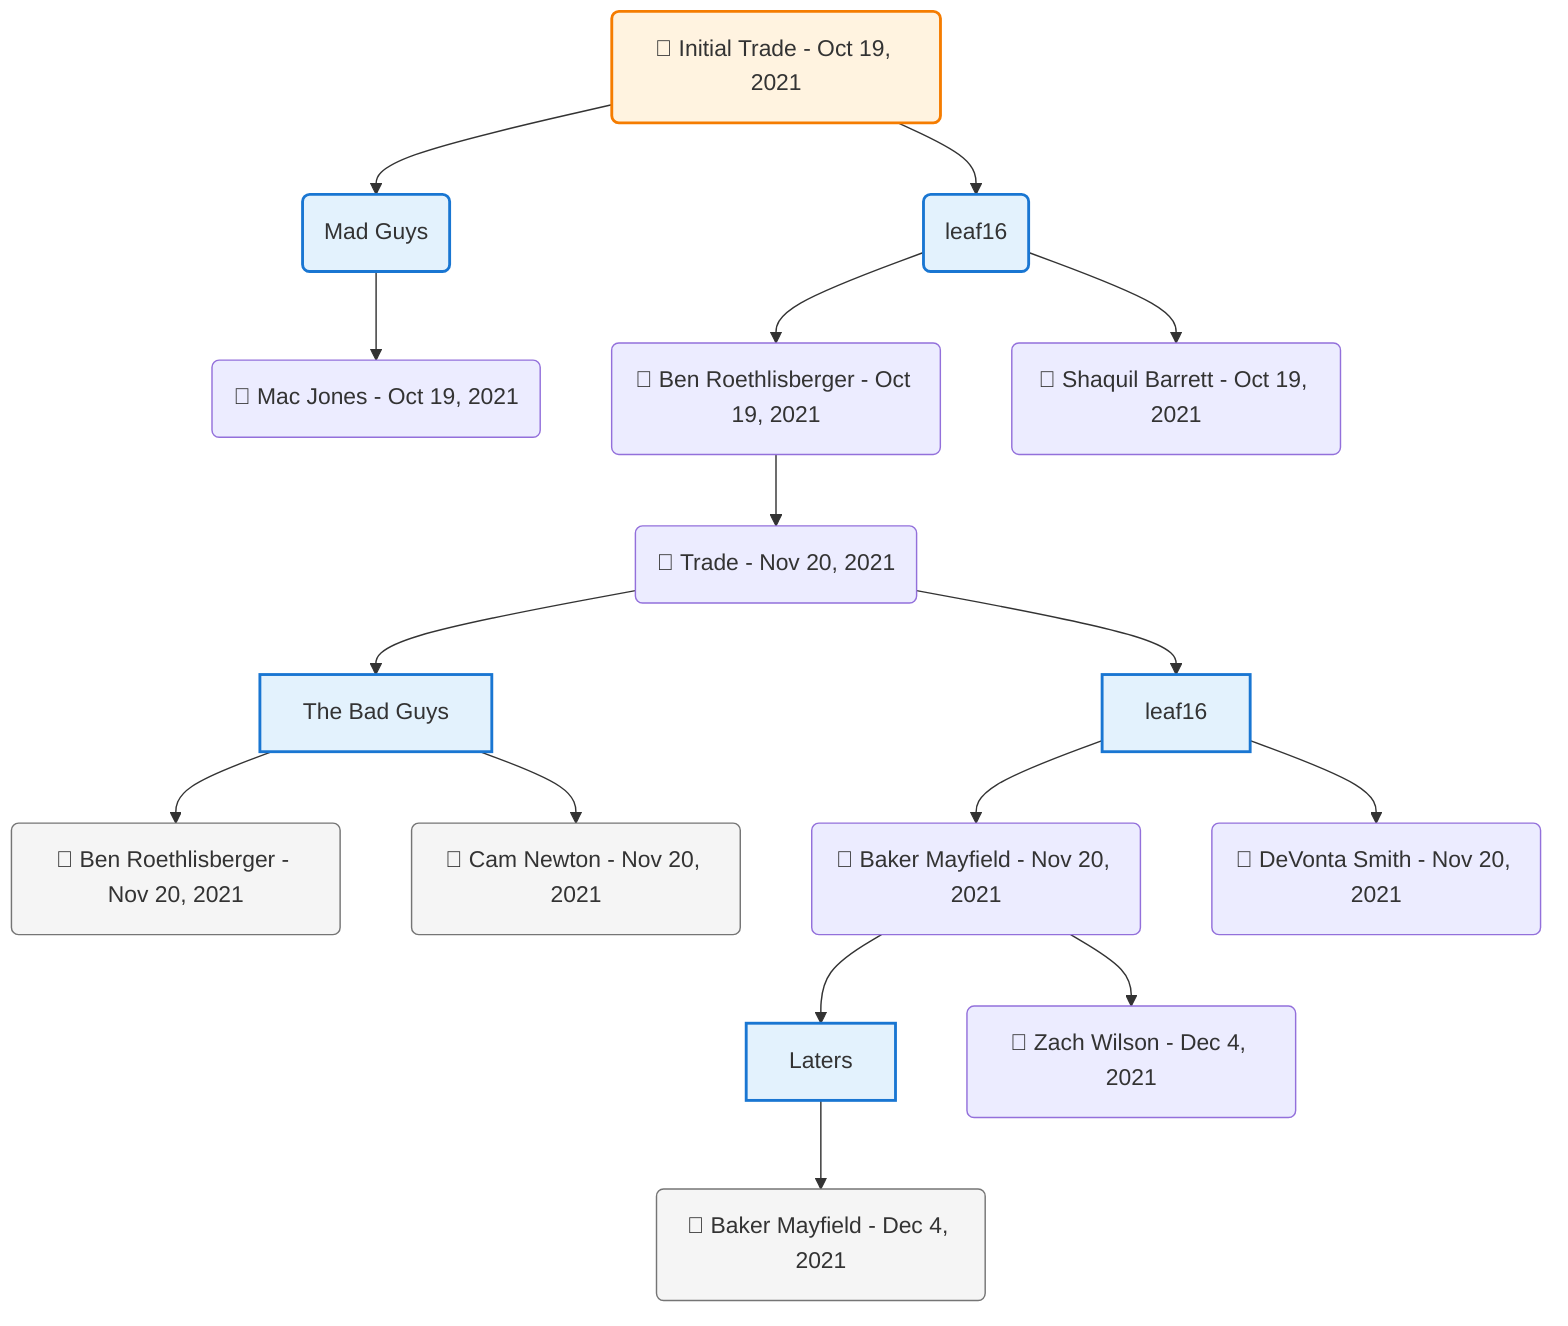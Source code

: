 flowchart TD

    TRADE_MAIN("🔄 Initial Trade - Oct 19, 2021")
    TEAM_1("Mad Guys")
    TEAM_2("leaf16")
    NODE_ba7d7f75-9678-42ed-ad1c-2cf4328b3185("🔄 Mac Jones - Oct 19, 2021")
    NODE_79fb762d-d0e4-4b66-9982-3ac5fef24f1f("🔄 Ben Roethlisberger - Oct 19, 2021")
    TRADE_76bff290-dcda-4fb1-8775-dc05c0bc2e02_3("🔄 Trade - Nov 20, 2021")
    TEAM_b2220d1a-ff75-4622-9757-09978901110f_4["The Bad Guys"]
    NODE_190f849c-7b99-4088-80f2-7ce7a97c33c9("🔄 Ben Roethlisberger - Nov 20, 2021")
    NODE_926acee2-a045-40e7-90ba-389085f2dbbf("🔄 Cam Newton - Nov 20, 2021")
    TEAM_66fb98f4-89a7-45f9-893a-b41d71e6249d_5["leaf16"]
    NODE_b3ff52a7-5a27-467a-878a-462373661bb6("🔄 Baker Mayfield - Nov 20, 2021")
    TEAM_825928a9-7194-43aa-b7ae-fc78c2510b16_6["Laters"]
    NODE_ae6a39e2-2230-4958-b4b5-72abfe81bd59("🔄 Baker Mayfield - Dec 4, 2021")
    NODE_e0cecf75-76b0-45b1-926a-4ac0b4441357("🔄 Zach Wilson - Dec 4, 2021")
    NODE_6b213b62-98c3-49e9-b2e6-cef996fba9ff("🔄 DeVonta Smith - Nov 20, 2021")
    NODE_6b7e1450-3409-4f23-8608-e351ee96e927("🔄 Shaquil Barrett - Oct 19, 2021")

    TRADE_MAIN --> TEAM_1
    TRADE_MAIN --> TEAM_2
    TEAM_1 --> NODE_ba7d7f75-9678-42ed-ad1c-2cf4328b3185
    TEAM_2 --> NODE_79fb762d-d0e4-4b66-9982-3ac5fef24f1f
    NODE_79fb762d-d0e4-4b66-9982-3ac5fef24f1f --> TRADE_76bff290-dcda-4fb1-8775-dc05c0bc2e02_3
    TRADE_76bff290-dcda-4fb1-8775-dc05c0bc2e02_3 --> TEAM_b2220d1a-ff75-4622-9757-09978901110f_4
    TEAM_b2220d1a-ff75-4622-9757-09978901110f_4 --> NODE_190f849c-7b99-4088-80f2-7ce7a97c33c9
    TEAM_b2220d1a-ff75-4622-9757-09978901110f_4 --> NODE_926acee2-a045-40e7-90ba-389085f2dbbf
    TRADE_76bff290-dcda-4fb1-8775-dc05c0bc2e02_3 --> TEAM_66fb98f4-89a7-45f9-893a-b41d71e6249d_5
    TEAM_66fb98f4-89a7-45f9-893a-b41d71e6249d_5 --> NODE_b3ff52a7-5a27-467a-878a-462373661bb6
    NODE_b3ff52a7-5a27-467a-878a-462373661bb6 --> TEAM_825928a9-7194-43aa-b7ae-fc78c2510b16_6
    TEAM_825928a9-7194-43aa-b7ae-fc78c2510b16_6 --> NODE_ae6a39e2-2230-4958-b4b5-72abfe81bd59
    NODE_b3ff52a7-5a27-467a-878a-462373661bb6 --> NODE_e0cecf75-76b0-45b1-926a-4ac0b4441357
    TEAM_66fb98f4-89a7-45f9-893a-b41d71e6249d_5 --> NODE_6b213b62-98c3-49e9-b2e6-cef996fba9ff
    TEAM_2 --> NODE_6b7e1450-3409-4f23-8608-e351ee96e927

    %% Node styling
    classDef teamNode fill:#e3f2fd,stroke:#1976d2,stroke-width:2px
    classDef tradeNode fill:#fff3e0,stroke:#f57c00,stroke-width:2px
    classDef playerNode fill:#f3e5f5,stroke:#7b1fa2,stroke-width:1px
    classDef nonRootPlayerNode fill:#f5f5f5,stroke:#757575,stroke-width:1px
    classDef endNode fill:#ffebee,stroke:#c62828,stroke-width:2px
    classDef waiverNode fill:#e8f5e8,stroke:#388e3c,stroke-width:2px
    classDef championshipNode fill:#fff9c4,stroke:#f57f17,stroke-width:3px

    class TEAM_1,TEAM_2,TEAM_b2220d1a-ff75-4622-9757-09978901110f_4,TEAM_66fb98f4-89a7-45f9-893a-b41d71e6249d_5,TEAM_825928a9-7194-43aa-b7ae-fc78c2510b16_6 teamNode
    class NODE_190f849c-7b99-4088-80f2-7ce7a97c33c9,NODE_926acee2-a045-40e7-90ba-389085f2dbbf,NODE_ae6a39e2-2230-4958-b4b5-72abfe81bd59 nonRootPlayerNode
    class TRADE_MAIN tradeNode